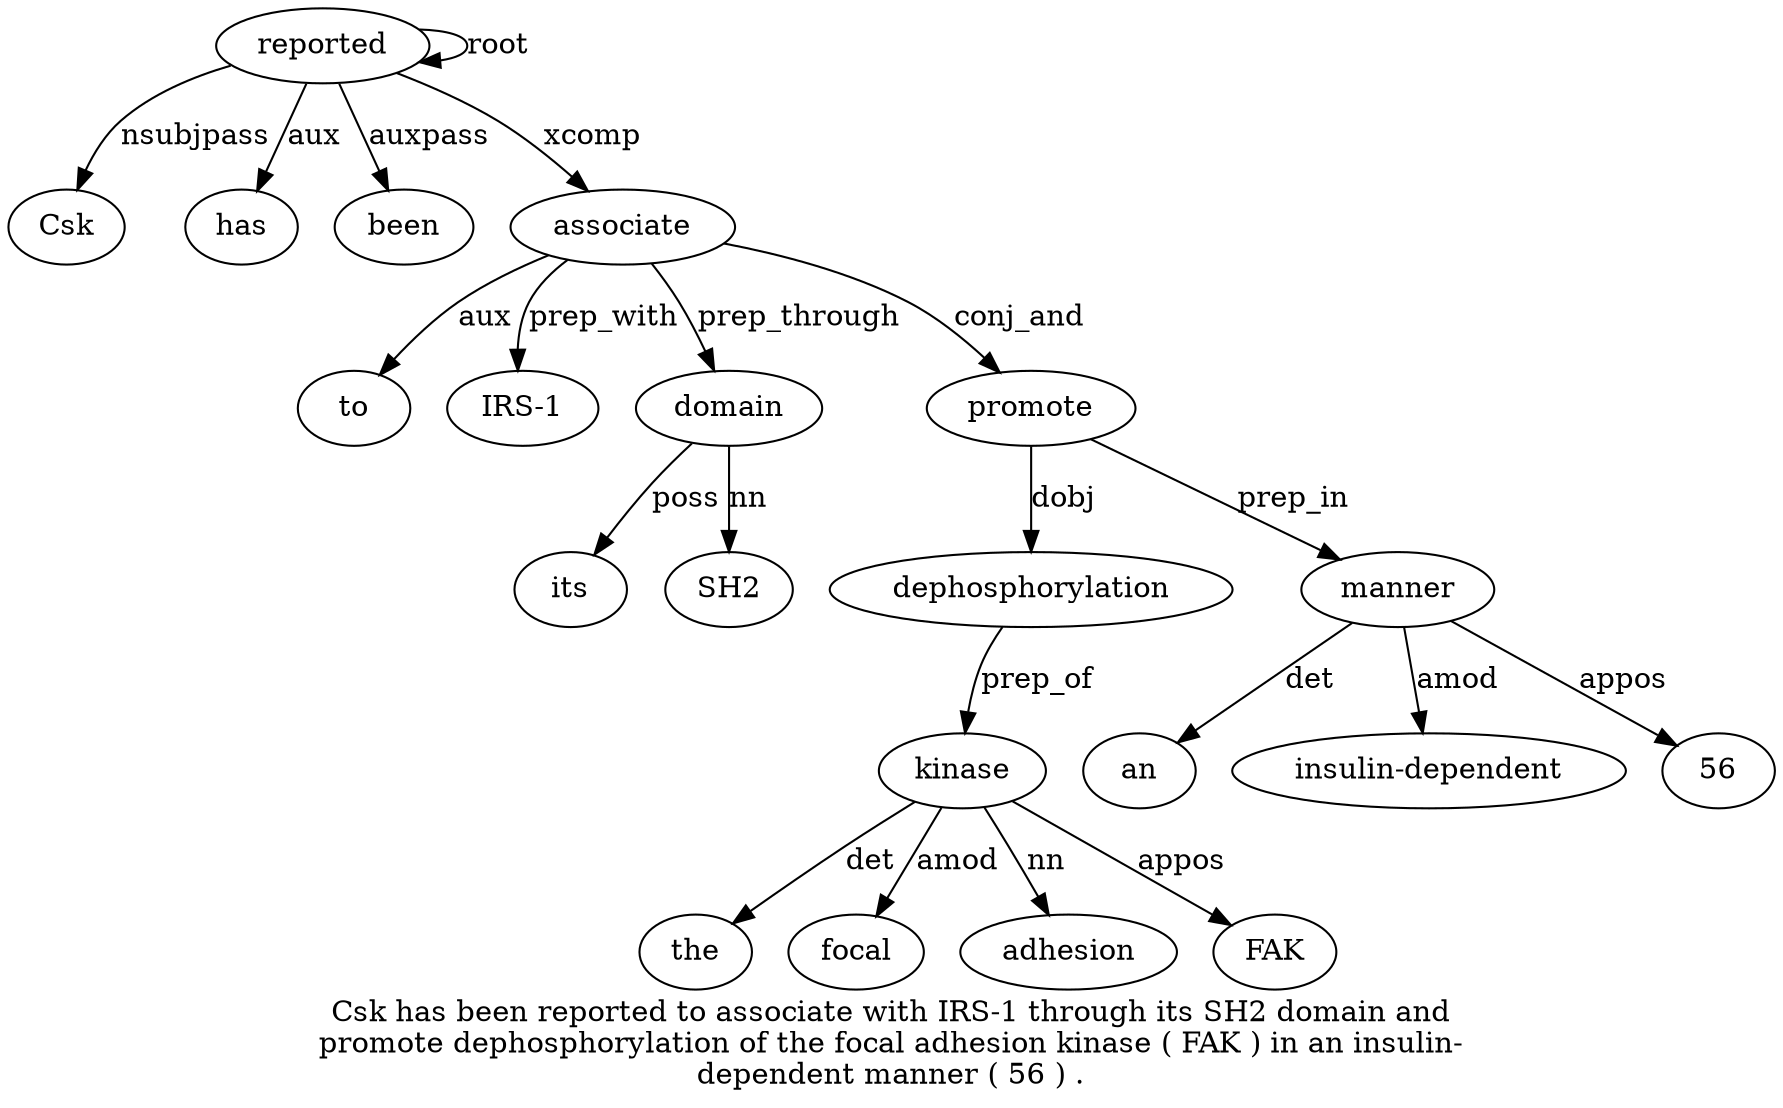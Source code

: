 digraph "Csk has been reported to associate with IRS-1 through its SH2 domain and promote dephosphorylation of the focal adhesion kinase ( FAK ) in an insulin-dependent manner ( 56 ) ." {
label="Csk has been reported to associate with IRS-1 through its SH2 domain and
promote dephosphorylation of the focal adhesion kinase ( FAK ) in an insulin-
dependent manner ( 56 ) .";
reported4 [style=filled, fillcolor=white, label=reported];
Csk1 [style=filled, fillcolor=white, label=Csk];
reported4 -> Csk1  [label=nsubjpass];
has2 [style=filled, fillcolor=white, label=has];
reported4 -> has2  [label=aux];
been3 [style=filled, fillcolor=white, label=been];
reported4 -> been3  [label=auxpass];
reported4 -> reported4  [label=root];
associate6 [style=filled, fillcolor=white, label=associate];
to5 [style=filled, fillcolor=white, label=to];
associate6 -> to5  [label=aux];
reported4 -> associate6  [label=xcomp];
"IRS-18" [style=filled, fillcolor=white, label="IRS-1"];
associate6 -> "IRS-18"  [label=prep_with];
domain12 [style=filled, fillcolor=white, label=domain];
its10 [style=filled, fillcolor=white, label=its];
domain12 -> its10  [label=poss];
SH211 [style=filled, fillcolor=white, label=SH2];
domain12 -> SH211  [label=nn];
associate6 -> domain12  [label=prep_through];
promote14 [style=filled, fillcolor=white, label=promote];
associate6 -> promote14  [label=conj_and];
dephosphorylation15 [style=filled, fillcolor=white, label=dephosphorylation];
promote14 -> dephosphorylation15  [label=dobj];
kinase20 [style=filled, fillcolor=white, label=kinase];
the17 [style=filled, fillcolor=white, label=the];
kinase20 -> the17  [label=det];
focal18 [style=filled, fillcolor=white, label=focal];
kinase20 -> focal18  [label=amod];
adhesion19 [style=filled, fillcolor=white, label=adhesion];
kinase20 -> adhesion19  [label=nn];
dephosphorylation15 -> kinase20  [label=prep_of];
FAK22 [style=filled, fillcolor=white, label=FAK];
kinase20 -> FAK22  [label=appos];
manner27 [style=filled, fillcolor=white, label=manner];
an25 [style=filled, fillcolor=white, label=an];
manner27 -> an25  [label=det];
"insulin-dependent26" [style=filled, fillcolor=white, label="insulin-dependent"];
manner27 -> "insulin-dependent26"  [label=amod];
promote14 -> manner27  [label=prep_in];
5629 [style=filled, fillcolor=white, label=56];
manner27 -> 5629  [label=appos];
}
